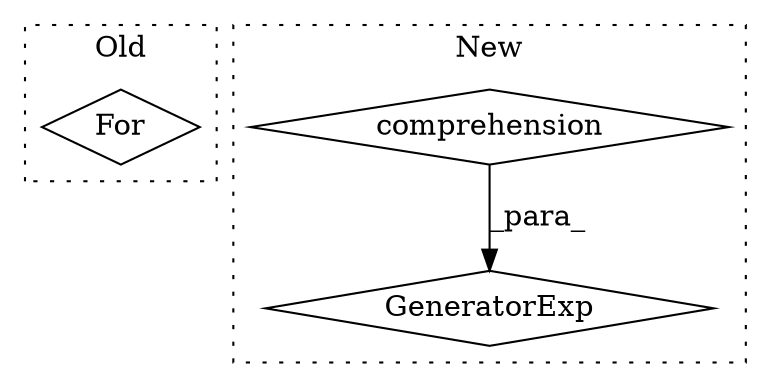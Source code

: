 digraph G {
subgraph cluster0 {
1 [label="For" a="107" s="2342,2371" l="4,14" shape="diamond"];
label = "Old";
style="dotted";
}
subgraph cluster1 {
2 [label="GeneratorExp" a="55" s="2662" l="10" shape="diamond"];
3 [label="comprehension" a="45" s="2694" l="3" shape="diamond"];
label = "New";
style="dotted";
}
3 -> 2 [label="_para_"];
}